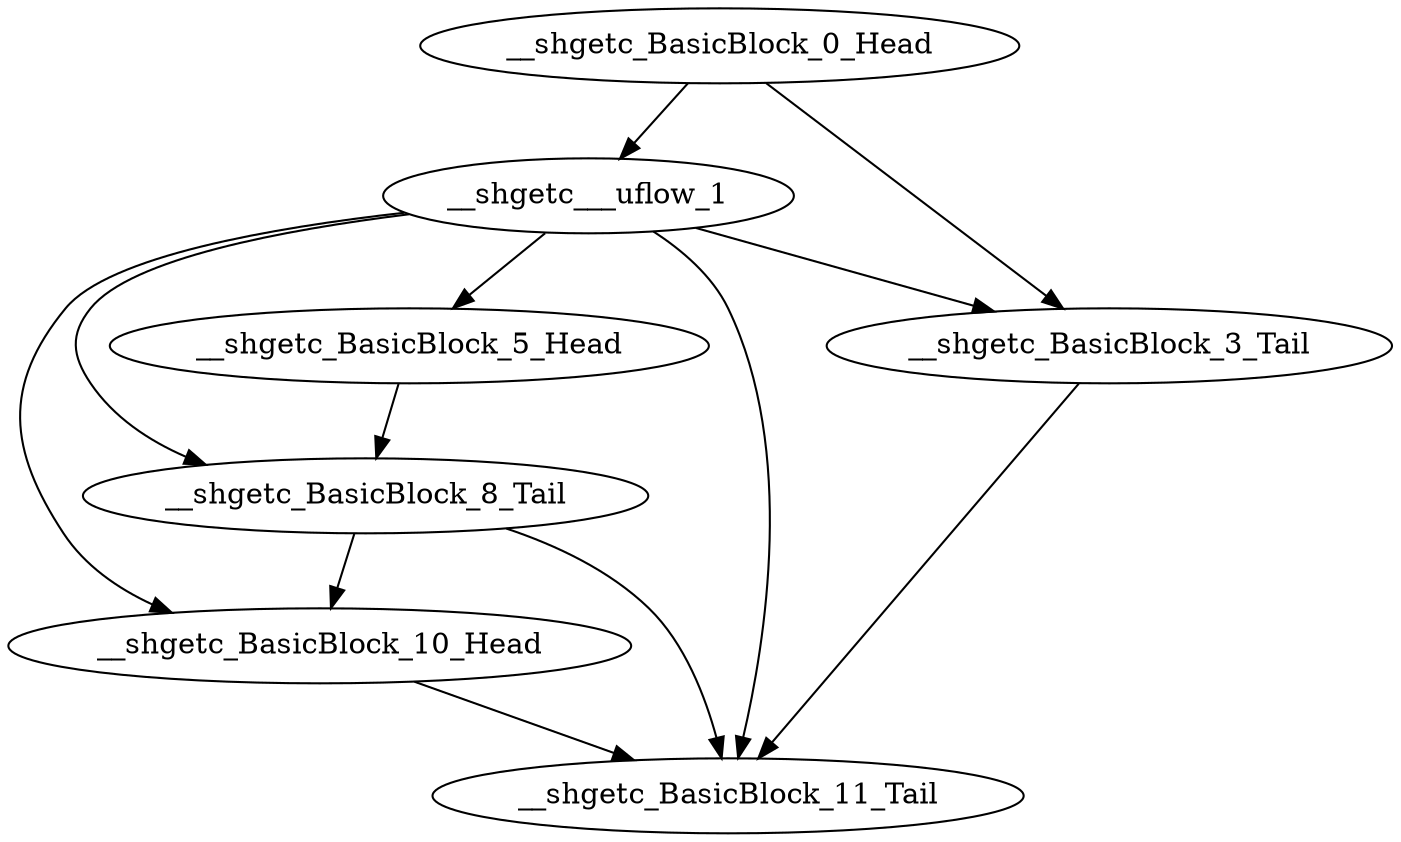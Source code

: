 digraph G {
    "__shgetc_BasicBlock_8_Tail" -> "__shgetc_BasicBlock_10_Head"
    "__shgetc_BasicBlock_8_Tail" -> "__shgetc_BasicBlock_11_Tail"
    "__shgetc_BasicBlock_0_Head" -> "__shgetc___uflow_1"
    "__shgetc_BasicBlock_0_Head" -> "__shgetc_BasicBlock_3_Tail"
    "__shgetc_BasicBlock_10_Head" -> "__shgetc_BasicBlock_11_Tail"
    "__shgetc_BasicBlock_5_Head" -> "__shgetc_BasicBlock_8_Tail"
    "__shgetc___uflow_1" -> "__shgetc_BasicBlock_8_Tail"
    "__shgetc___uflow_1" -> "__shgetc_BasicBlock_10_Head"
    "__shgetc___uflow_1" -> "__shgetc_BasicBlock_11_Tail"
    "__shgetc___uflow_1" -> "__shgetc_BasicBlock_5_Head"
    "__shgetc___uflow_1" -> "__shgetc_BasicBlock_3_Tail"
    "__shgetc_BasicBlock_3_Tail" -> "__shgetc_BasicBlock_11_Tail"
}
